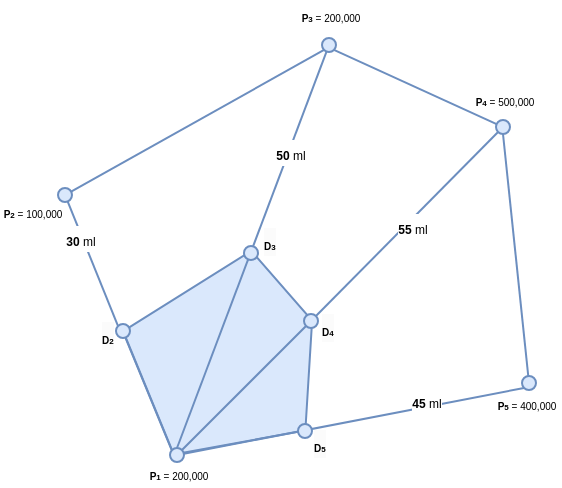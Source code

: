 <mxfile version="22.1.11" type="device">
  <diagram name="Page-1" id="LwL8YiyZpGmbyLK4yohq">
    <mxGraphModel dx="500" dy="265" grid="0" gridSize="10" guides="0" tooltips="1" connect="1" arrows="1" fold="1" page="1" pageScale="1" pageWidth="827" pageHeight="1169" math="0" shadow="0">
      <root>
        <mxCell id="0" />
        <mxCell id="1" parent="0" />
        <mxCell id="jyMuL7RgIt7ZfFBR_kQ6-34" value="" style="shape=mxgraph.basic.polygon;polyCoords=[[0.18,0.46],[0.56,0.16],[0.56,0.16],[0.56,0.16],[0.74,0.42],[0.72,0.83],[0.33,0.92]];fillColor=#dae8fc;strokeColor=#6c8ebf;" vertex="1" parent="1">
          <mxGeometry x="191" y="250" width="169" height="134" as="geometry" />
        </mxCell>
        <mxCell id="84yDJNaKQU7q9l6nTyuw-9" style="rounded=0;orthogonalLoop=1;jettySize=auto;html=1;entryX=0;entryY=0;entryDx=0;entryDy=0;endArrow=none;endFill=0;fillColor=#dae8fc;strokeColor=#6c8ebf;" parent="1" source="jyMuL7RgIt7ZfFBR_kQ6-48" target="84yDJNaKQU7q9l6nTyuw-7" edge="1">
          <mxGeometry relative="1" as="geometry" />
        </mxCell>
        <mxCell id="84yDJNaKQU7q9l6nTyuw-10" style="rounded=0;orthogonalLoop=1;jettySize=auto;html=1;entryX=0;entryY=1;entryDx=0;entryDy=0;endArrow=none;endFill=0;fillColor=#dae8fc;strokeColor=#6c8ebf;" parent="1" source="84yDJNaKQU7q9l6nTyuw-1" target="84yDJNaKQU7q9l6nTyuw-2" edge="1">
          <mxGeometry relative="1" as="geometry" />
        </mxCell>
        <mxCell id="84yDJNaKQU7q9l6nTyuw-1" value="" style="ellipse;whiteSpace=wrap;html=1;aspect=fixed;fillColor=#dae8fc;strokeColor=#6c8ebf;" parent="1" vertex="1">
          <mxGeometry x="189" y="240" width="7" height="7" as="geometry" />
        </mxCell>
        <mxCell id="jyMuL7RgIt7ZfFBR_kQ6-2" style="rounded=0;orthogonalLoop=1;jettySize=auto;html=1;entryX=0.5;entryY=0;entryDx=0;entryDy=0;endArrow=none;endFill=0;fillColor=#dae8fc;strokeColor=#6c8ebf;" edge="1" parent="1" source="84yDJNaKQU7q9l6nTyuw-2" target="84yDJNaKQU7q9l6nTyuw-7">
          <mxGeometry relative="1" as="geometry" />
        </mxCell>
        <mxCell id="jyMuL7RgIt7ZfFBR_kQ6-43" value="&lt;font style=&quot;font-size: 6px;&quot;&gt;&lt;b&gt;50 &lt;/b&gt;ml&lt;/font&gt;" style="edgeLabel;html=1;align=center;verticalAlign=middle;resizable=0;points=[];" vertex="1" connectable="0" parent="jyMuL7RgIt7ZfFBR_kQ6-2">
          <mxGeometry x="-0.5" relative="1" as="geometry">
            <mxPoint as="offset" />
          </mxGeometry>
        </mxCell>
        <mxCell id="84yDJNaKQU7q9l6nTyuw-2" value="" style="ellipse;whiteSpace=wrap;html=1;aspect=fixed;fillColor=#dae8fc;strokeColor=#6c8ebf;" parent="1" vertex="1">
          <mxGeometry x="321" y="165" width="7" height="7" as="geometry" />
        </mxCell>
        <mxCell id="84yDJNaKQU7q9l6nTyuw-11" style="rounded=0;orthogonalLoop=1;jettySize=auto;html=1;entryX=1;entryY=1;entryDx=0;entryDy=0;endArrow=none;endFill=0;fillColor=#dae8fc;strokeColor=#6c8ebf;" parent="1" source="84yDJNaKQU7q9l6nTyuw-5" target="84yDJNaKQU7q9l6nTyuw-2" edge="1">
          <mxGeometry relative="1" as="geometry" />
        </mxCell>
        <mxCell id="jyMuL7RgIt7ZfFBR_kQ6-3" style="rounded=0;orthogonalLoop=1;jettySize=auto;html=1;entryX=1;entryY=0;entryDx=0;entryDy=0;endArrow=none;endFill=0;fillColor=#dae8fc;strokeColor=#6c8ebf;" edge="1" parent="1" source="jyMuL7RgIt7ZfFBR_kQ6-51" target="84yDJNaKQU7q9l6nTyuw-7">
          <mxGeometry relative="1" as="geometry" />
        </mxCell>
        <mxCell id="84yDJNaKQU7q9l6nTyuw-5" value="" style="ellipse;whiteSpace=wrap;html=1;aspect=fixed;fillColor=#dae8fc;strokeColor=#6c8ebf;" parent="1" vertex="1">
          <mxGeometry x="408" y="206" width="7" height="7" as="geometry" />
        </mxCell>
        <mxCell id="84yDJNaKQU7q9l6nTyuw-12" style="rounded=0;orthogonalLoop=1;jettySize=auto;html=1;entryX=0.5;entryY=1;entryDx=0;entryDy=0;endArrow=none;endFill=0;fillColor=#dae8fc;strokeColor=#6c8ebf;" parent="1" source="84yDJNaKQU7q9l6nTyuw-6" target="84yDJNaKQU7q9l6nTyuw-5" edge="1">
          <mxGeometry relative="1" as="geometry" />
        </mxCell>
        <mxCell id="84yDJNaKQU7q9l6nTyuw-6" value="" style="ellipse;whiteSpace=wrap;html=1;aspect=fixed;fillColor=#dae8fc;strokeColor=#6c8ebf;" parent="1" vertex="1">
          <mxGeometry x="421" y="334" width="7" height="7" as="geometry" />
        </mxCell>
        <mxCell id="jyMuL7RgIt7ZfFBR_kQ6-1" style="rounded=0;orthogonalLoop=1;jettySize=auto;html=1;entryX=0;entryY=1;entryDx=0;entryDy=0;endArrow=none;endFill=0;fillColor=#dae8fc;strokeColor=#6c8ebf;" edge="1" parent="1" source="84yDJNaKQU7q9l6nTyuw-7" target="84yDJNaKQU7q9l6nTyuw-6">
          <mxGeometry relative="1" as="geometry" />
        </mxCell>
        <mxCell id="84yDJNaKQU7q9l6nTyuw-7" value="" style="ellipse;whiteSpace=wrap;html=1;aspect=fixed;fillColor=#dae8fc;strokeColor=#6c8ebf;" parent="1" vertex="1">
          <mxGeometry x="245" y="370" width="7" height="7" as="geometry" />
        </mxCell>
        <mxCell id="jyMuL7RgIt7ZfFBR_kQ6-35" value="&lt;font style=&quot;&quot;&gt;&lt;b&gt;&lt;font style=&quot;font-size: 5px;&quot;&gt;P&lt;/font&gt;&lt;font style=&quot;font-size: 4px;&quot;&gt;1&lt;/font&gt;&lt;/b&gt;&lt;font style=&quot;font-size: 5px;&quot;&gt; = 200,000&lt;/font&gt;&lt;/font&gt;" style="text;html=1;strokeColor=none;fillColor=none;align=center;verticalAlign=middle;whiteSpace=wrap;rounded=0;" vertex="1" parent="1">
          <mxGeometry x="233" y="375" width="33" height="14" as="geometry" />
        </mxCell>
        <mxCell id="jyMuL7RgIt7ZfFBR_kQ6-38" value="&lt;font style=&quot;&quot;&gt;&lt;b&gt;&lt;font style=&quot;font-size: 5px;&quot;&gt;P&lt;/font&gt;&lt;font style=&quot;font-size: 4px;&quot;&gt;2&lt;/font&gt;&lt;/b&gt;&lt;font style=&quot;font-size: 5px;&quot;&gt;&amp;nbsp;= 100,000&lt;/font&gt;&lt;/font&gt;" style="text;html=1;strokeColor=none;fillColor=none;align=center;verticalAlign=middle;whiteSpace=wrap;rounded=0;" vertex="1" parent="1">
          <mxGeometry x="160" y="244" width="33" height="14" as="geometry" />
        </mxCell>
        <mxCell id="jyMuL7RgIt7ZfFBR_kQ6-39" value="&lt;font style=&quot;&quot;&gt;&lt;b&gt;&lt;font style=&quot;font-size: 5px;&quot;&gt;P&lt;/font&gt;&lt;font style=&quot;font-size: 4px;&quot;&gt;3&lt;/font&gt;&lt;/b&gt;&lt;font style=&quot;font-size: 5px;&quot;&gt;&lt;b&gt;&amp;nbsp;&lt;/b&gt;= 200,000&lt;/font&gt;&lt;/font&gt;" style="text;html=1;strokeColor=none;fillColor=none;align=center;verticalAlign=middle;whiteSpace=wrap;rounded=0;" vertex="1" parent="1">
          <mxGeometry x="309" y="146" width="33" height="14" as="geometry" />
        </mxCell>
        <mxCell id="jyMuL7RgIt7ZfFBR_kQ6-40" value="&lt;font style=&quot;&quot;&gt;&lt;b&gt;&lt;font style=&quot;font-size: 5px;&quot;&gt;P&lt;/font&gt;&lt;font style=&quot;font-size: 4px;&quot;&gt;4&lt;/font&gt;&lt;/b&gt;&lt;font style=&quot;font-size: 5px;&quot;&gt;&amp;nbsp;= 500,000&lt;/font&gt;&lt;/font&gt;" style="text;html=1;strokeColor=none;fillColor=none;align=center;verticalAlign=middle;whiteSpace=wrap;rounded=0;" vertex="1" parent="1">
          <mxGeometry x="396" y="188" width="33" height="14" as="geometry" />
        </mxCell>
        <mxCell id="jyMuL7RgIt7ZfFBR_kQ6-41" value="&lt;font style=&quot;&quot;&gt;&lt;b&gt;&lt;font style=&quot;font-size: 5px;&quot;&gt;P&lt;/font&gt;&lt;font style=&quot;font-size: 4px;&quot;&gt;5&lt;/font&gt;&lt;/b&gt;&lt;font style=&quot;font-size: 5px;&quot;&gt;&amp;nbsp;= 400,000&lt;/font&gt;&lt;/font&gt;" style="text;html=1;strokeColor=none;fillColor=none;align=center;verticalAlign=middle;whiteSpace=wrap;rounded=0;" vertex="1" parent="1">
          <mxGeometry x="407" y="340" width="33" height="14" as="geometry" />
        </mxCell>
        <mxCell id="jyMuL7RgIt7ZfFBR_kQ6-46" value="&lt;font style=&quot;font-size: 6px;&quot;&gt;&lt;b&gt;45 &lt;/b&gt;ml&lt;/font&gt;" style="edgeLabel;html=1;align=center;verticalAlign=middle;resizable=0;points=[];" vertex="1" connectable="0" parent="1">
          <mxGeometry x="365.004" y="348.002" as="geometry">
            <mxPoint x="8" y="-2" as="offset" />
          </mxGeometry>
        </mxCell>
        <mxCell id="jyMuL7RgIt7ZfFBR_kQ6-49" value="" style="rounded=0;orthogonalLoop=1;jettySize=auto;html=1;entryX=0;entryY=0;entryDx=0;entryDy=0;endArrow=none;endFill=0;fillColor=#dae8fc;strokeColor=#6c8ebf;" edge="1" parent="1" source="84yDJNaKQU7q9l6nTyuw-1" target="jyMuL7RgIt7ZfFBR_kQ6-48">
          <mxGeometry relative="1" as="geometry">
            <mxPoint x="194" y="247" as="sourcePoint" />
            <mxPoint x="246" y="371" as="targetPoint" />
          </mxGeometry>
        </mxCell>
        <mxCell id="jyMuL7RgIt7ZfFBR_kQ6-48" value="" style="ellipse;whiteSpace=wrap;html=1;aspect=fixed;fillColor=#dae8fc;strokeColor=#6c8ebf;" vertex="1" parent="1">
          <mxGeometry x="218" y="308" width="7" height="7" as="geometry" />
        </mxCell>
        <mxCell id="jyMuL7RgIt7ZfFBR_kQ6-50" value="" style="ellipse;whiteSpace=wrap;html=1;aspect=fixed;fillColor=#dae8fc;strokeColor=#6c8ebf;" vertex="1" parent="1">
          <mxGeometry x="282" y="269" width="7" height="7" as="geometry" />
        </mxCell>
        <mxCell id="jyMuL7RgIt7ZfFBR_kQ6-52" value="" style="rounded=0;orthogonalLoop=1;jettySize=auto;html=1;entryX=1;entryY=0;entryDx=0;entryDy=0;endArrow=none;endFill=0;fillColor=#dae8fc;strokeColor=#6c8ebf;" edge="1" parent="1" source="84yDJNaKQU7q9l6nTyuw-5" target="jyMuL7RgIt7ZfFBR_kQ6-51">
          <mxGeometry relative="1" as="geometry">
            <mxPoint x="409" y="212" as="sourcePoint" />
            <mxPoint x="251" y="371" as="targetPoint" />
          </mxGeometry>
        </mxCell>
        <mxCell id="jyMuL7RgIt7ZfFBR_kQ6-51" value="" style="ellipse;whiteSpace=wrap;html=1;aspect=fixed;fillColor=#dae8fc;strokeColor=#6c8ebf;" vertex="1" parent="1">
          <mxGeometry x="312" y="303" width="7" height="7" as="geometry" />
        </mxCell>
        <mxCell id="jyMuL7RgIt7ZfFBR_kQ6-53" value="" style="ellipse;whiteSpace=wrap;html=1;aspect=fixed;fillColor=#dae8fc;strokeColor=#6c8ebf;" vertex="1" parent="1">
          <mxGeometry x="309" y="358" width="7" height="7" as="geometry" />
        </mxCell>
        <mxCell id="jyMuL7RgIt7ZfFBR_kQ6-55" value="&lt;b style=&quot;border-color: var(--border-color); color: rgb(0, 0, 0); font-family: Helvetica; font-style: normal; font-variant-ligatures: normal; font-variant-caps: normal; letter-spacing: normal; orphans: 2; text-align: center; text-indent: 0px; text-transform: none; widows: 2; word-spacing: 0px; -webkit-text-stroke-width: 0px; background-color: rgb(251, 251, 251); text-decoration-thickness: initial; text-decoration-style: initial; text-decoration-color: initial;&quot;&gt;&lt;font style=&quot;border-color: var(--border-color); font-size: 5px;&quot;&gt;D&lt;/font&gt;&lt;font style=&quot;font-size: 4px; border-color: var(--border-color);&quot;&gt;2&lt;/font&gt;&lt;/b&gt;" style="text;whiteSpace=wrap;html=1;" vertex="1" parent="1">
          <mxGeometry x="209" y="300" width="10.17" height="9" as="geometry" />
        </mxCell>
        <mxCell id="jyMuL7RgIt7ZfFBR_kQ6-56" value="&lt;b style=&quot;border-color: var(--border-color); color: rgb(0, 0, 0); font-family: Helvetica; font-style: normal; font-variant-ligatures: normal; font-variant-caps: normal; letter-spacing: normal; orphans: 2; text-align: center; text-indent: 0px; text-transform: none; widows: 2; word-spacing: 0px; -webkit-text-stroke-width: 0px; background-color: rgb(251, 251, 251); text-decoration-thickness: initial; text-decoration-style: initial; text-decoration-color: initial;&quot;&gt;&lt;font style=&quot;border-color: var(--border-color); font-size: 5px;&quot;&gt;D&lt;/font&gt;&lt;font style=&quot;border-color: var(--border-color); font-size: 4px;&quot;&gt;3&lt;/font&gt;&lt;/b&gt;" style="text;whiteSpace=wrap;html=1;" vertex="1" parent="1">
          <mxGeometry x="290" y="253" width="10.17" height="9" as="geometry" />
        </mxCell>
        <mxCell id="jyMuL7RgIt7ZfFBR_kQ6-57" value="&lt;b style=&quot;border-color: var(--border-color); color: rgb(0, 0, 0); font-family: Helvetica; font-style: normal; font-variant-ligatures: normal; font-variant-caps: normal; letter-spacing: normal; orphans: 2; text-align: center; text-indent: 0px; text-transform: none; widows: 2; word-spacing: 0px; -webkit-text-stroke-width: 0px; background-color: rgb(251, 251, 251); text-decoration-thickness: initial; text-decoration-style: initial; text-decoration-color: initial;&quot;&gt;&lt;font style=&quot;border-color: var(--border-color); font-size: 5px;&quot;&gt;D&lt;/font&gt;&lt;font style=&quot;border-color: var(--border-color); font-size: 4px;&quot;&gt;4&lt;/font&gt;&lt;/b&gt;" style="text;whiteSpace=wrap;html=1;" vertex="1" parent="1">
          <mxGeometry x="319" y="296" width="10.17" height="9" as="geometry" />
        </mxCell>
        <mxCell id="jyMuL7RgIt7ZfFBR_kQ6-59" value="&lt;b style=&quot;border-color: var(--border-color); color: rgb(0, 0, 0); font-family: Helvetica; font-style: normal; font-variant-ligatures: normal; font-variant-caps: normal; letter-spacing: normal; orphans: 2; text-align: center; text-indent: 0px; text-transform: none; widows: 2; word-spacing: 0px; -webkit-text-stroke-width: 0px; background-color: rgb(251, 251, 251); text-decoration-thickness: initial; text-decoration-style: initial; text-decoration-color: initial;&quot;&gt;&lt;font style=&quot;border-color: var(--border-color); font-size: 5px;&quot;&gt;D&lt;/font&gt;&lt;font style=&quot;border-color: var(--border-color); font-size: 4px;&quot;&gt;5&lt;/font&gt;&lt;/b&gt;" style="text;whiteSpace=wrap;html=1;" vertex="1" parent="1">
          <mxGeometry x="315" y="354" width="10.17" height="9" as="geometry" />
        </mxCell>
        <mxCell id="jyMuL7RgIt7ZfFBR_kQ6-44" value="&lt;font style=&quot;font-size: 6px; background-color: rgb(255, 255, 255);&quot;&gt;&lt;b&gt;30 &lt;/b&gt;ml&lt;/font&gt;" style="edgeLabel;html=1;align=center;verticalAlign=middle;resizable=0;points=[];" vertex="1" connectable="0" parent="1">
          <mxGeometry x="203.004" y="272.002" as="geometry">
            <mxPoint x="-3" y="-7" as="offset" />
          </mxGeometry>
        </mxCell>
        <mxCell id="jyMuL7RgIt7ZfFBR_kQ6-45" value="&lt;font style=&quot;font-size: 6px;&quot;&gt;&lt;b&gt;55 &lt;/b&gt;ml&lt;/font&gt;" style="edgeLabel;html=1;align=center;verticalAlign=middle;resizable=0;points=[];" vertex="1" connectable="0" parent="1">
          <mxGeometry x="362.004" y="260.002" as="geometry">
            <mxPoint x="4" y="-1" as="offset" />
          </mxGeometry>
        </mxCell>
      </root>
    </mxGraphModel>
  </diagram>
</mxfile>

